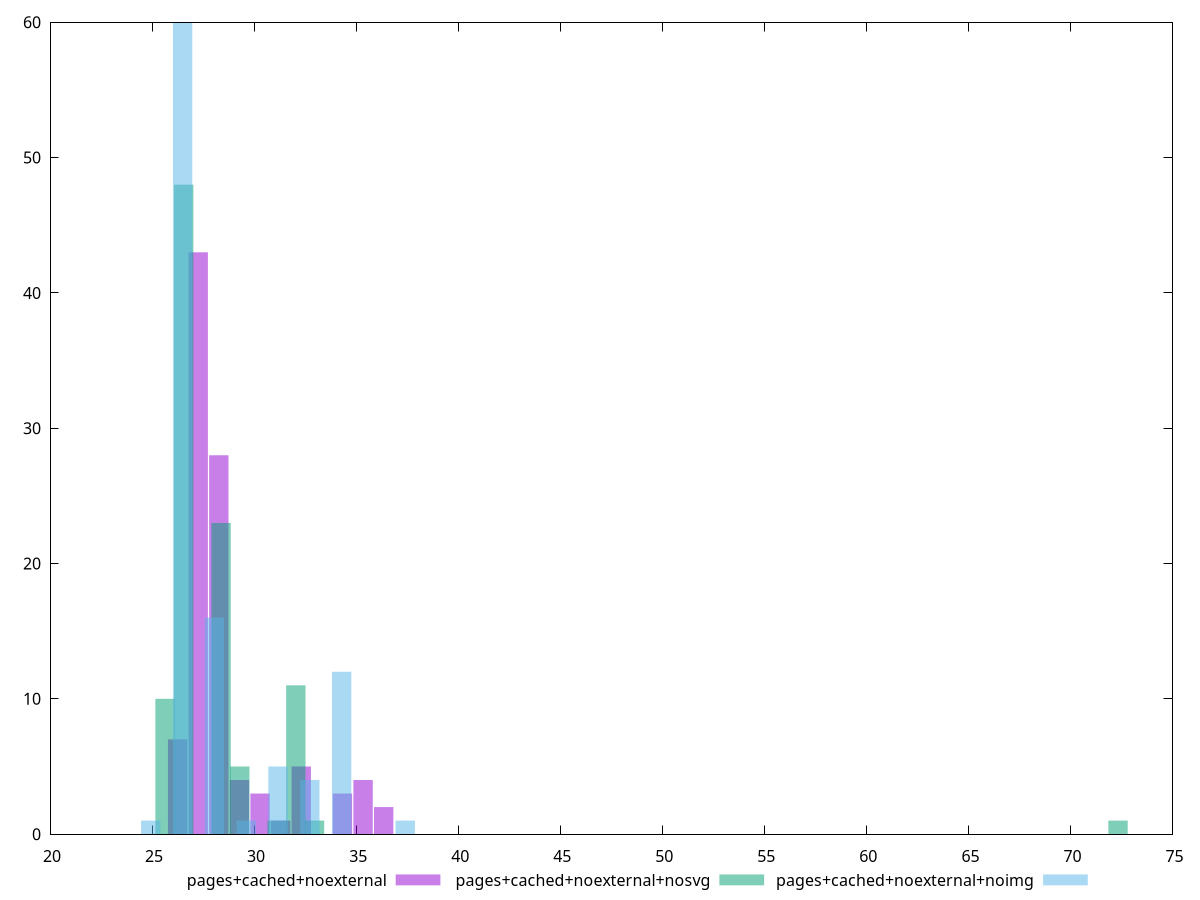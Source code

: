 $_pagesCachedNoexternal <<EOF
30.291081103829587 3
27.261972993446626 43
31.30078380729057 1
26.252270289985642 7
28.271675696907614 28
35.339594621134516 4
29.281378400368602 4
32.31048651075156 5
36.349297324595504 2
34.329891917673535 3
EOF
$_pagesCachedNoexternalNosvg <<EOF
28.383234572832446 23
26.55205814877874 48
25.636469936751887 10
29.2988227848593 5
72.3314687501214 1
32.04558742093986 11
32.961175632966714 1
31.129999208913006 1
EOF
$_pagesCachedNoexternalNoimg <<EOF
28.054882180347718 16
32.730695877072336 4
26.496277614772847 60
34.28930044264721 12
31.172091311497464 5
24.937673049197972 1
37.40650957379696 1
29.613486745922593 1
EOF
set key outside below
set terminal pngcairo
set output "report_00006_2020-11-02T20-21-41.718Z/max-potential-fid/max-potential-fid_pages+cached+noexternal_pages+cached+noexternal+nosvg_pages+cached+noexternal+noimg+hist.png"
set boxwidth 0.9478759140184687
set style fill transparent solid 0.5 noborder
set yrange [0:60]
plot $_pagesCachedNoexternal title "pages+cached+noexternal" with boxes ,$_pagesCachedNoexternalNosvg title "pages+cached+noexternal+nosvg" with boxes ,$_pagesCachedNoexternalNoimg title "pages+cached+noexternal+noimg" with boxes ,